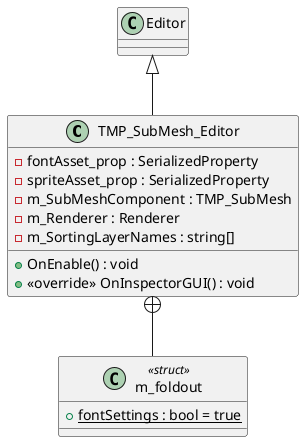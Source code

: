 @startuml
class TMP_SubMesh_Editor {
    - fontAsset_prop : SerializedProperty
    - spriteAsset_prop : SerializedProperty
    - m_SubMeshComponent : TMP_SubMesh
    - m_Renderer : Renderer
    - m_SortingLayerNames : string[]
    + OnEnable() : void
    + <<override>> OnInspectorGUI() : void
}
class m_foldout <<struct>> {
    + {static} fontSettings : bool = true
}
Editor <|-- TMP_SubMesh_Editor
TMP_SubMesh_Editor +-- m_foldout
@enduml
